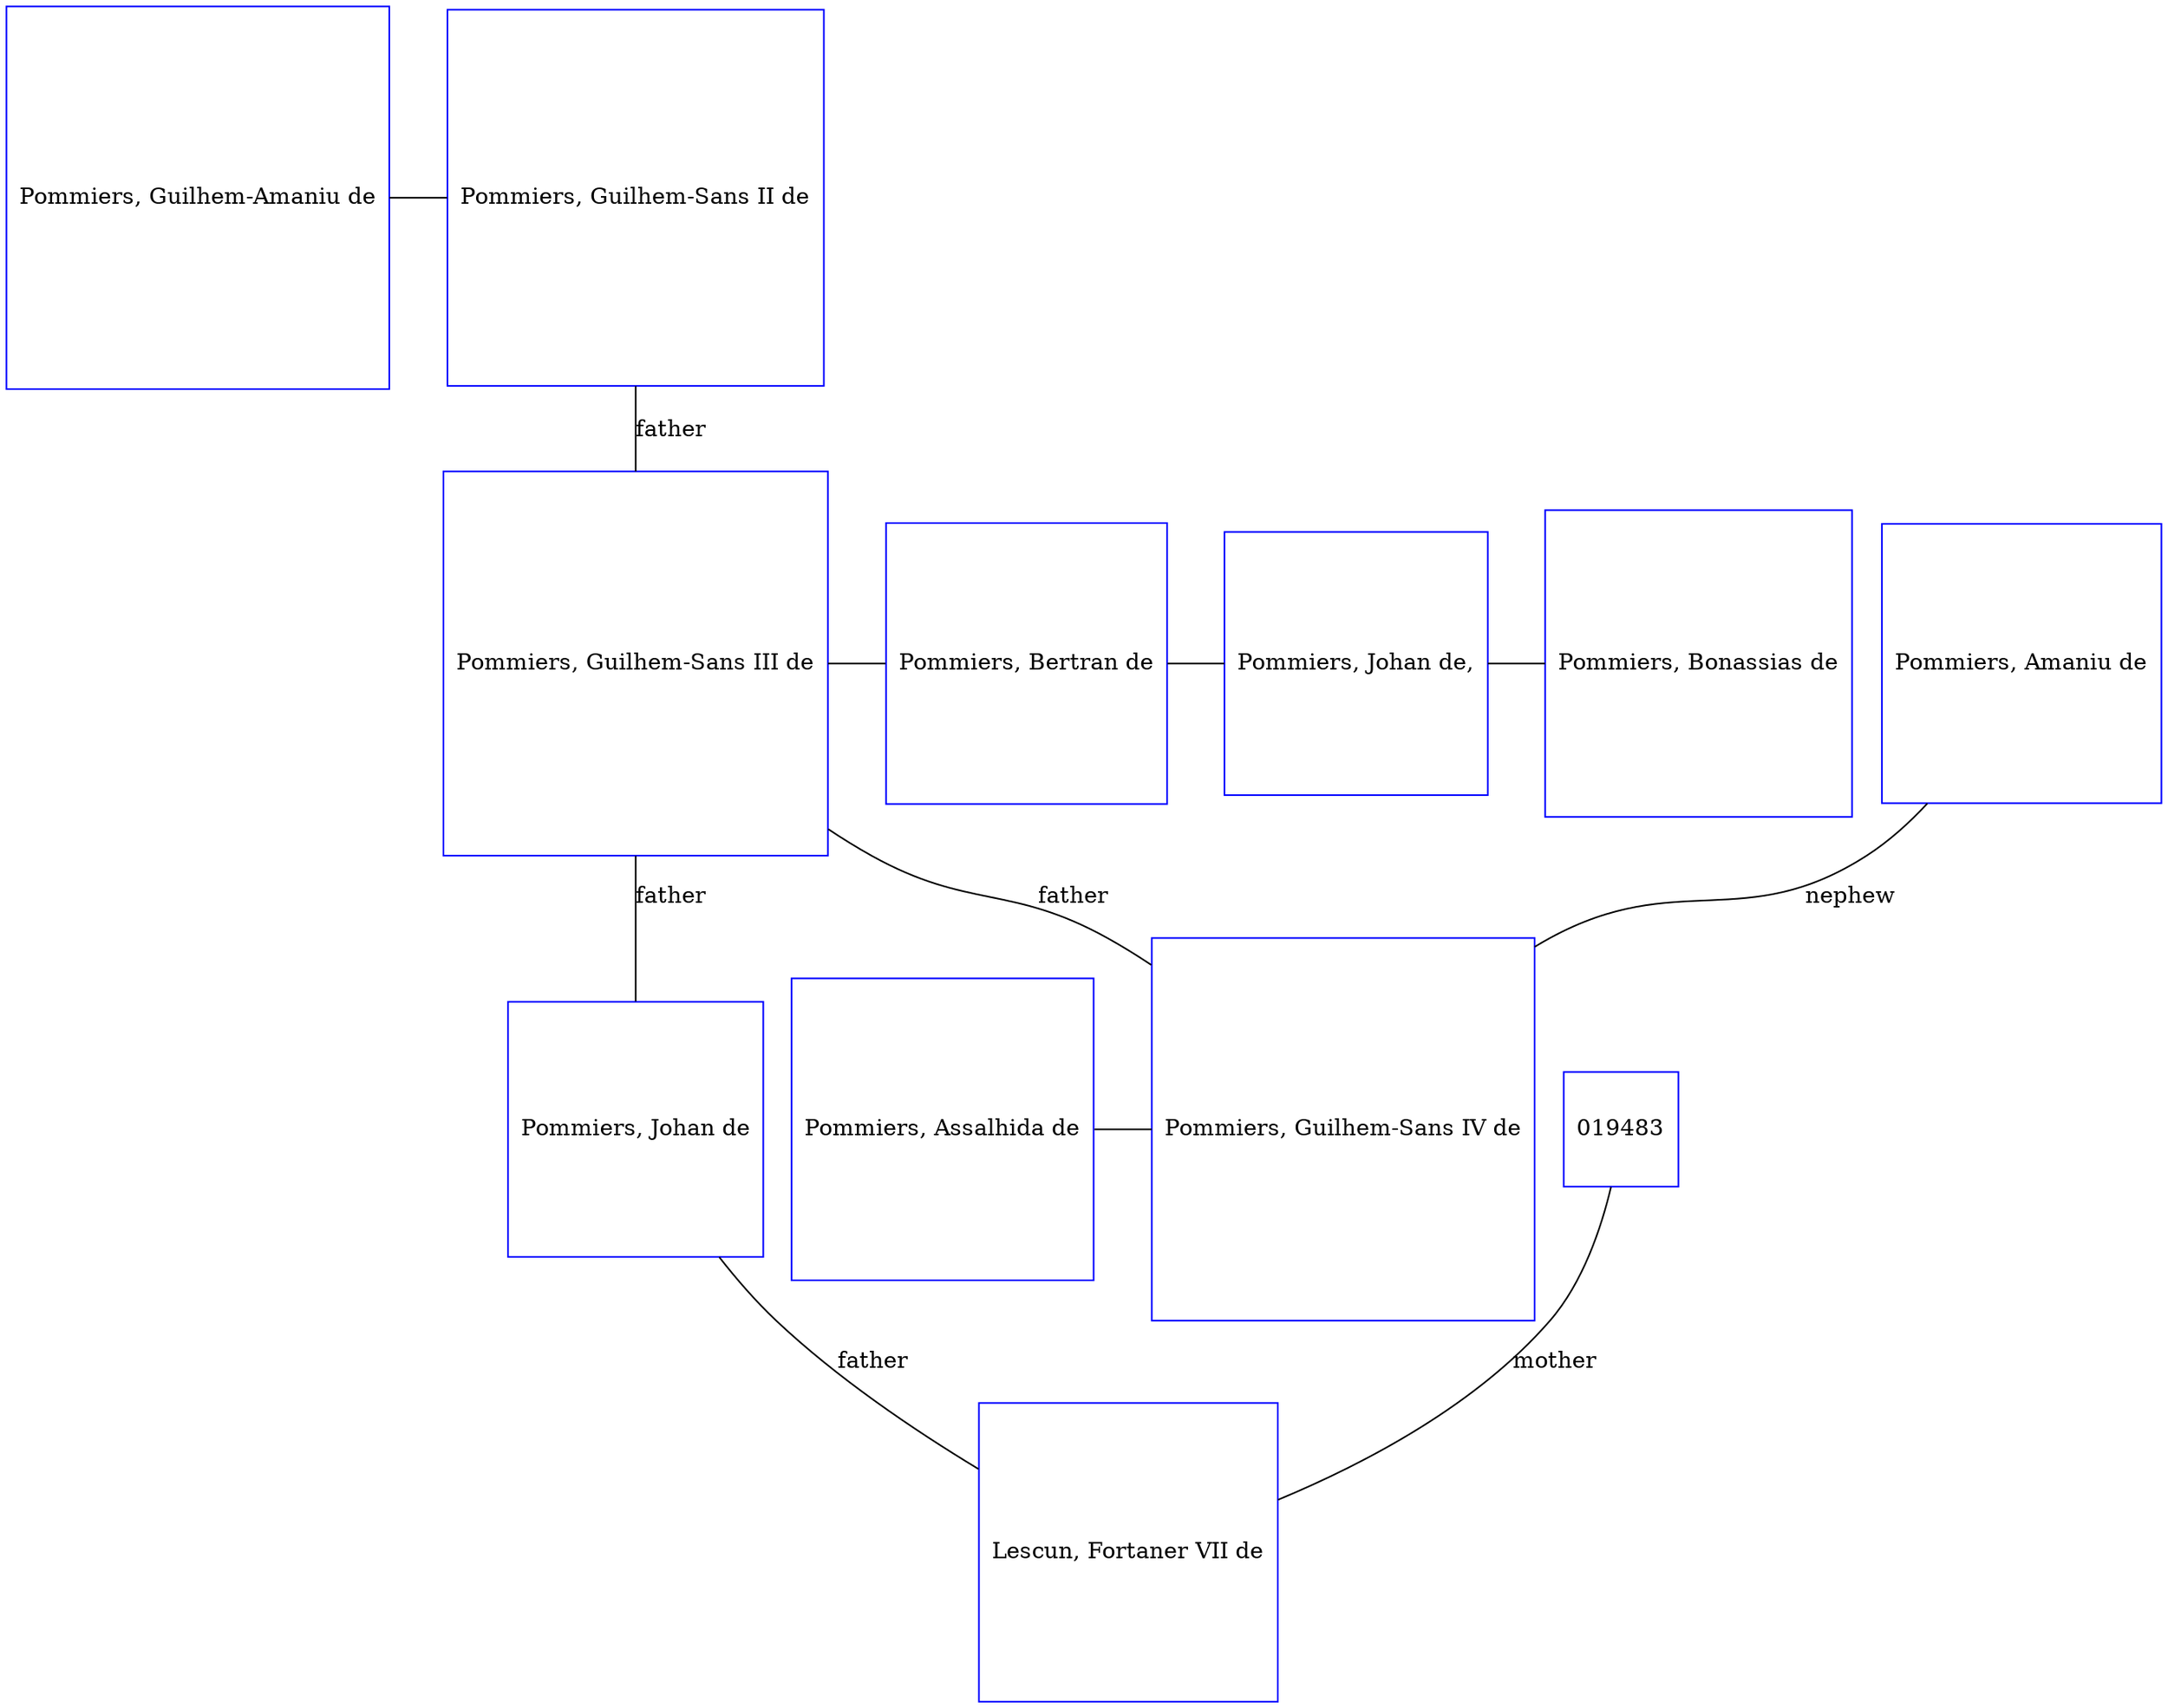 digraph D {
    edge [dir=none];    node [shape=box];    "005780"   [label="Pommiers, Guilhem-Sans II de", shape=box, regular=1, color="blue"] ;
"006649"   [label="Pommiers, Amaniu de", shape=box, regular=1, color="blue"] ;
"004939"   [label="Pommiers, Guilhem-Sans III de", shape=box, regular=1, color="blue"] ;
"019905"   [label="Pommiers, Guilhem-Amaniu de", shape=box, regular=1, color="blue"] ;
"025101"   [label="Pommiers, Assalhida de", shape=box, regular=1, color="blue"] ;
"006677"   [label="Pommiers, Bertran de", shape=box, regular=1, color="blue"] ;
"024368"   [label="Pommiers, Guilhem-Sans IV de", shape=box, regular=1, color="blue"] ;
"019482"   [label="Pommiers, Johan de", shape=box, regular=1, color="blue"] ;
"019483"   [label="019483", shape=box, regular=1, color="blue"] ;
"019481"   [label="Lescun, Fortaner VII de", shape=box, regular=1, color="blue"] ;
"009712"   [label="Pommiers, Johan de,", shape=box, regular=1, color="blue"] ;
"006704"   [label="Pommiers, Bonassias de", shape=box, regular=1, color="blue"] ;
{rank=same; 004939->006677->009712->006704};
{rank=same; 006649};
{rank=same; 025101->024368};
{rank=same; 019905->005780};
006649->024368 [label="nephew", arrowsize=0.0]; 
005780->004939 [label="father",arrowsize=0.0]; 
004939->024368 [label="father",arrowsize=0.0]; 
004939->019482 [label="father",arrowsize=0.0]; 
019482->019481 [label="father",arrowsize=0.0]; 
019483->019481 [label="mother",arrowsize=0.0]; 
}